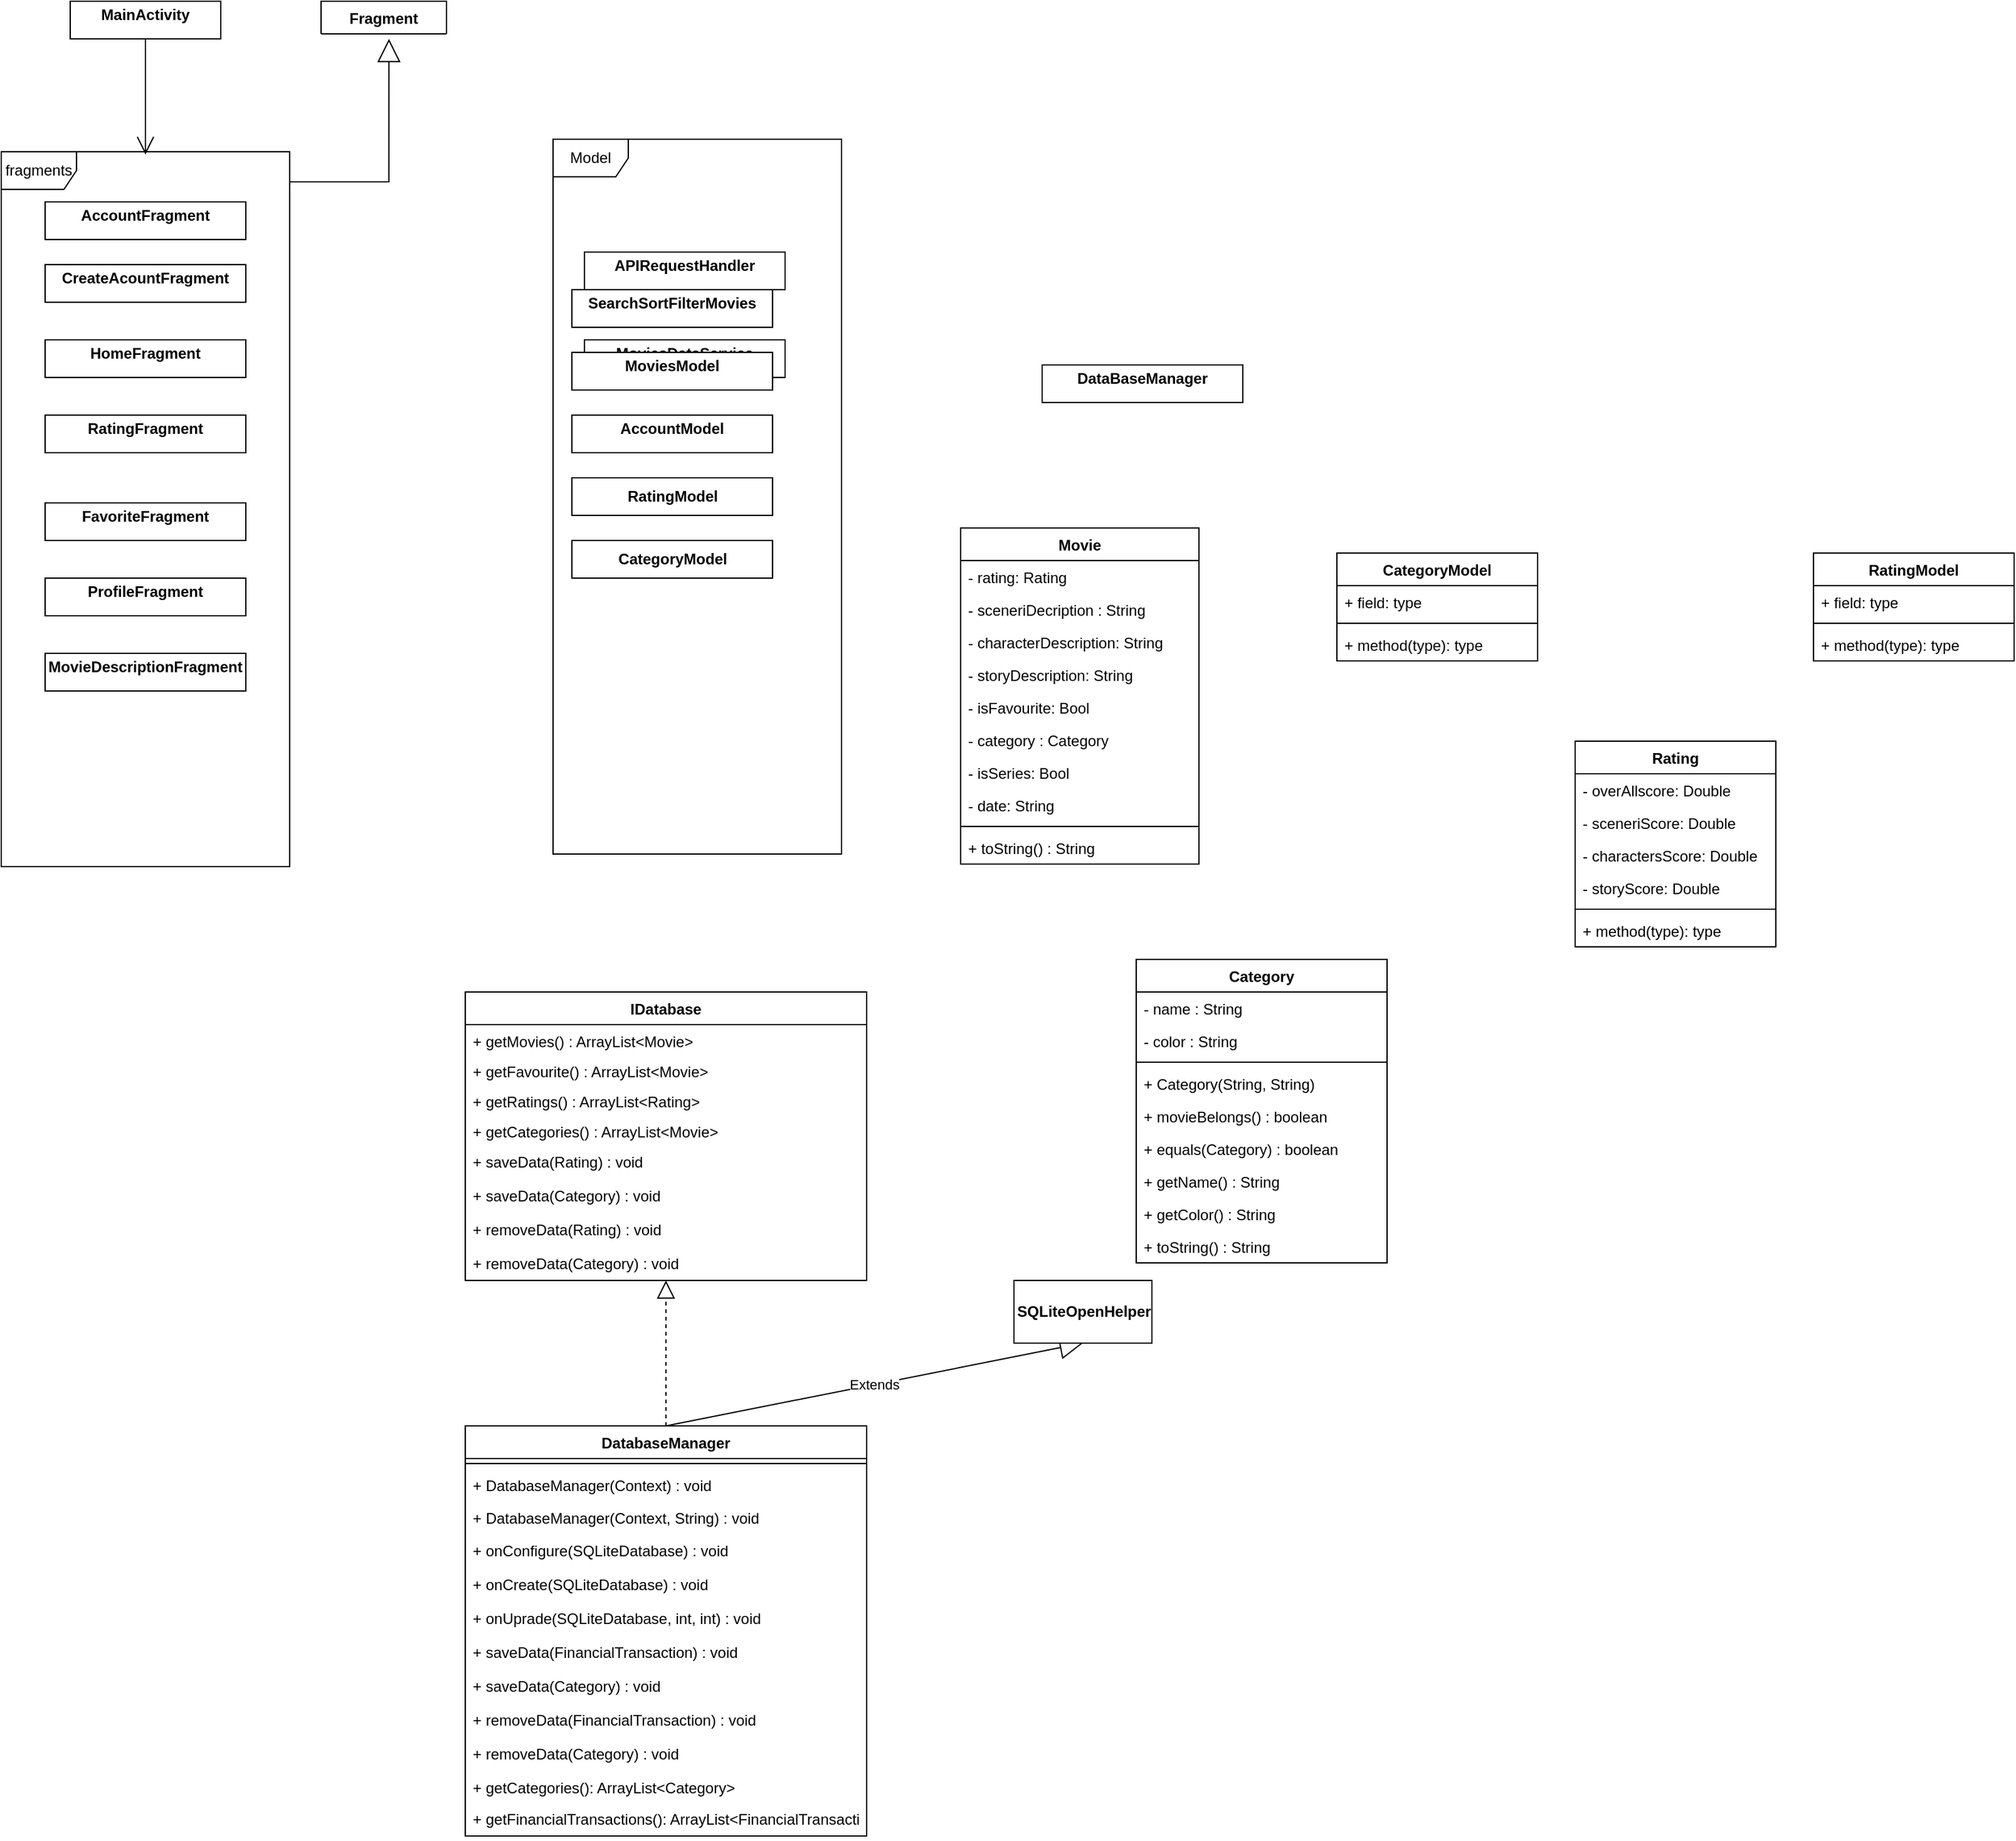 <mxfile version="17.4.0" type="github">
  <diagram id="p3QgddB8L3kQDNcubE_-" name="Page-1">
    <mxGraphModel dx="2220" dy="1198" grid="1" gridSize="10" guides="1" tooltips="1" connect="1" arrows="1" fold="1" page="1" pageScale="1" pageWidth="3300" pageHeight="4681" math="0" shadow="0">
      <root>
        <mxCell id="0" />
        <mxCell id="1" parent="0" />
        <mxCell id="08tBGvb-4x_lPmY4FbBJ-32" value="Model" style="shape=umlFrame;whiteSpace=wrap;html=1;strokeColor=#000000;" parent="1" vertex="1">
          <mxGeometry x="905" y="320" width="230" height="570" as="geometry" />
        </mxCell>
        <mxCell id="08tBGvb-4x_lPmY4FbBJ-7" value="&lt;p style=&quot;margin: 0px ; margin-top: 4px ; text-align: center&quot;&gt;&lt;b&gt;MainActivity&lt;/b&gt;&lt;/p&gt;" style="verticalAlign=top;align=left;overflow=fill;fontSize=12;fontFamily=Helvetica;html=1;" parent="1" vertex="1">
          <mxGeometry x="520" y="210" width="120" height="30" as="geometry" />
        </mxCell>
        <mxCell id="-3Wh7YaULNcuLUQDVxip-1" value="&lt;p style=&quot;margin: 0px ; margin-top: 4px ; text-align: center&quot;&gt;&lt;b&gt;MoviesDataService&lt;/b&gt;&lt;/p&gt;&lt;p style=&quot;margin: 0px ; margin-top: 4px ; text-align: center&quot;&gt;&lt;b&gt;&lt;br&gt;&lt;/b&gt;&lt;/p&gt;" style="verticalAlign=top;align=left;overflow=fill;fontSize=12;fontFamily=Helvetica;html=1;" vertex="1" parent="1">
          <mxGeometry x="930" y="480" width="160" height="30" as="geometry" />
        </mxCell>
        <mxCell id="08tBGvb-4x_lPmY4FbBJ-8" value="&lt;p style=&quot;margin: 0px ; margin-top: 4px ; text-align: center&quot;&gt;&lt;b&gt;HomeFragment&lt;/b&gt;&lt;/p&gt;&lt;p style=&quot;margin: 0px ; margin-left: 4px&quot;&gt;&lt;br&gt;&lt;/p&gt;" style="verticalAlign=top;align=left;overflow=fill;fontSize=12;fontFamily=Helvetica;html=1;" parent="1" vertex="1">
          <mxGeometry x="500" y="480" width="160" height="30" as="geometry" />
        </mxCell>
        <mxCell id="-3Wh7YaULNcuLUQDVxip-2" value="&lt;p style=&quot;margin: 0px ; margin-top: 4px ; text-align: center&quot;&gt;&lt;b&gt;APIRequestHandler&lt;/b&gt;&lt;/p&gt;&lt;p style=&quot;margin: 0px ; margin-top: 4px ; text-align: center&quot;&gt;&lt;b&gt;&lt;br&gt;&lt;/b&gt;&lt;/p&gt;" style="verticalAlign=top;align=left;overflow=fill;fontSize=12;fontFamily=Helvetica;html=1;" vertex="1" parent="1">
          <mxGeometry x="930" y="410" width="160" height="30" as="geometry" />
        </mxCell>
        <mxCell id="08tBGvb-4x_lPmY4FbBJ-9" value="&lt;p style=&quot;margin: 0px ; margin-top: 4px ; text-align: center&quot;&gt;&lt;b&gt;RatingFragment&lt;/b&gt;&lt;/p&gt;&lt;p style=&quot;margin: 0px ; margin-left: 4px&quot;&gt;&lt;br&gt;&lt;/p&gt;" style="verticalAlign=top;align=left;overflow=fill;fontSize=12;fontFamily=Helvetica;html=1;" parent="1" vertex="1">
          <mxGeometry x="500" y="540" width="160" height="30" as="geometry" />
        </mxCell>
        <mxCell id="08tBGvb-4x_lPmY4FbBJ-10" value="fragments" style="shape=umlFrame;whiteSpace=wrap;html=1;strokeColor=#000000;" parent="1" vertex="1">
          <mxGeometry x="465" y="330" width="230" height="570" as="geometry" />
        </mxCell>
        <mxCell id="08tBGvb-4x_lPmY4FbBJ-11" value="&lt;p style=&quot;margin: 0px ; margin-top: 4px ; text-align: center&quot;&gt;&lt;b&gt;FavoriteFragment&lt;/b&gt;&lt;/p&gt;&lt;p style=&quot;margin: 0px ; margin-left: 4px&quot;&gt;&lt;br&gt;&lt;/p&gt;" style="verticalAlign=top;align=left;overflow=fill;fontSize=12;fontFamily=Helvetica;html=1;" parent="1" vertex="1">
          <mxGeometry x="500" y="610" width="160" height="30" as="geometry" />
        </mxCell>
        <mxCell id="08tBGvb-4x_lPmY4FbBJ-12" value="&lt;p style=&quot;margin: 0px ; margin-top: 4px ; text-align: center&quot;&gt;&lt;b&gt;ProfileFragment&lt;/b&gt;&lt;/p&gt;&lt;p style=&quot;margin: 0px ; margin-left: 4px&quot;&gt;&lt;br&gt;&lt;/p&gt;" style="verticalAlign=top;align=left;overflow=fill;fontSize=12;fontFamily=Helvetica;html=1;" parent="1" vertex="1">
          <mxGeometry x="500" y="670" width="160" height="30" as="geometry" />
        </mxCell>
        <mxCell id="08tBGvb-4x_lPmY4FbBJ-13" value="&lt;p style=&quot;margin: 0px ; margin-top: 4px ; text-align: center&quot;&gt;&lt;b&gt;AccountFragment&lt;/b&gt;&lt;/p&gt;" style="verticalAlign=top;align=left;overflow=fill;fontSize=12;fontFamily=Helvetica;html=1;" parent="1" vertex="1">
          <mxGeometry x="500" y="370" width="160" height="30" as="geometry" />
        </mxCell>
        <mxCell id="08tBGvb-4x_lPmY4FbBJ-14" value="&lt;p style=&quot;margin: 0px ; margin-top: 4px ; text-align: center&quot;&gt;&lt;b&gt;CreateAcountFragment&lt;/b&gt;&lt;/p&gt;" style="verticalAlign=top;align=left;overflow=fill;fontSize=12;fontFamily=Helvetica;html=1;" parent="1" vertex="1">
          <mxGeometry x="500" y="420" width="160" height="30" as="geometry" />
        </mxCell>
        <mxCell id="08tBGvb-4x_lPmY4FbBJ-15" value="&lt;p style=&quot;margin: 0px ; margin-top: 4px ; text-align: center&quot;&gt;&lt;b&gt;MovieDescriptionFragment&lt;/b&gt;&lt;/p&gt;&lt;p style=&quot;margin: 0px ; margin-top: 4px ; text-align: center&quot;&gt;&lt;b&gt;&lt;br&gt;&lt;/b&gt;&lt;/p&gt;" style="verticalAlign=top;align=left;overflow=fill;fontSize=12;fontFamily=Helvetica;html=1;" parent="1" vertex="1">
          <mxGeometry x="500" y="730" width="160" height="30" as="geometry" />
        </mxCell>
        <mxCell id="08tBGvb-4x_lPmY4FbBJ-16" value="" style="endArrow=open;endFill=1;endSize=12;html=1;rounded=0;exitX=0.5;exitY=1;exitDx=0;exitDy=0;entryX=0.5;entryY=0.004;entryDx=0;entryDy=0;entryPerimeter=0;" parent="1" source="08tBGvb-4x_lPmY4FbBJ-7" target="08tBGvb-4x_lPmY4FbBJ-10" edge="1">
          <mxGeometry width="160" relative="1" as="geometry">
            <mxPoint x="500" y="340" as="sourcePoint" />
            <mxPoint x="660" y="340" as="targetPoint" />
          </mxGeometry>
        </mxCell>
        <mxCell id="08tBGvb-4x_lPmY4FbBJ-22" value="&lt;p style=&quot;margin: 0px ; margin-top: 4px ; text-align: center&quot;&gt;&lt;b&gt;DataBaseManager&lt;/b&gt;&lt;/p&gt;" style="verticalAlign=top;align=left;overflow=fill;fontSize=12;fontFamily=Helvetica;html=1;" parent="1" vertex="1">
          <mxGeometry x="1295" y="500" width="160" height="30" as="geometry" />
        </mxCell>
        <mxCell id="08tBGvb-4x_lPmY4FbBJ-24" value="&lt;p style=&quot;margin: 0px ; margin-top: 4px ; text-align: center&quot;&gt;&lt;b&gt;SearchSortFilterMovies&lt;/b&gt;&lt;/p&gt;&lt;p style=&quot;margin: 0px ; margin-top: 4px ; text-align: center&quot;&gt;&lt;b&gt;&lt;br&gt;&lt;/b&gt;&lt;/p&gt;" style="verticalAlign=top;align=left;overflow=fill;fontSize=12;fontFamily=Helvetica;html=1;" parent="1" vertex="1">
          <mxGeometry x="920" y="440" width="160" height="30" as="geometry" />
        </mxCell>
        <mxCell id="08tBGvb-4x_lPmY4FbBJ-25" value="&lt;p style=&quot;margin: 0px ; margin-top: 4px ; text-align: center&quot;&gt;&lt;b&gt;MoviesModel&lt;/b&gt;&lt;/p&gt;&lt;p style=&quot;margin: 0px ; margin-top: 4px ; text-align: center&quot;&gt;&lt;b&gt;&lt;br&gt;&lt;/b&gt;&lt;/p&gt;&lt;p style=&quot;margin: 0px ; margin-top: 4px ; text-align: center&quot;&gt;&lt;b&gt;&lt;br&gt;&lt;/b&gt;&lt;/p&gt;" style="verticalAlign=top;align=left;overflow=fill;fontSize=12;fontFamily=Helvetica;html=1;" parent="1" vertex="1">
          <mxGeometry x="920" y="490" width="160" height="30" as="geometry" />
        </mxCell>
        <mxCell id="08tBGvb-4x_lPmY4FbBJ-26" value="&lt;p style=&quot;margin: 0px ; margin-top: 4px ; text-align: center&quot;&gt;&lt;b&gt;AccountModel&lt;/b&gt;&lt;/p&gt;&lt;p style=&quot;margin: 0px ; margin-top: 4px ; text-align: center&quot;&gt;&lt;b&gt;&lt;br&gt;&lt;/b&gt;&lt;/p&gt;&lt;p style=&quot;margin: 0px ; margin-top: 4px ; text-align: center&quot;&gt;&lt;b&gt;&lt;br&gt;&lt;/b&gt;&lt;/p&gt;" style="verticalAlign=top;align=left;overflow=fill;fontSize=12;fontFamily=Helvetica;html=1;" parent="1" vertex="1">
          <mxGeometry x="920" y="540" width="160" height="30" as="geometry" />
        </mxCell>
        <mxCell id="08tBGvb-4x_lPmY4FbBJ-27" value="" style="endArrow=block;endSize=16;endFill=0;html=1;rounded=0;edgeStyle=orthogonalEdgeStyle;entryX=0.5;entryY=1;entryDx=0;entryDy=0;exitX=1.004;exitY=0.056;exitDx=0;exitDy=0;exitPerimeter=0;" parent="1" edge="1">
          <mxGeometry width="160" relative="1" as="geometry">
            <mxPoint x="695.06" y="355.92" as="sourcePoint" />
            <mxPoint x="774.14" y="240" as="targetPoint" />
            <Array as="points">
              <mxPoint x="774.14" y="354" />
            </Array>
          </mxGeometry>
        </mxCell>
        <mxCell id="08tBGvb-4x_lPmY4FbBJ-28" value="Fragment" style="swimlane;fontStyle=1;align=center;verticalAlign=top;childLayout=stackLayout;horizontal=1;startSize=26;horizontalStack=0;resizeParent=1;resizeParentMax=0;resizeLast=0;collapsible=1;marginBottom=0;strokeColor=#000000;" parent="1" vertex="1" collapsed="1">
          <mxGeometry x="720" y="210" width="100" height="26" as="geometry">
            <mxRectangle x="-510" y="34" width="160" height="86" as="alternateBounds" />
          </mxGeometry>
        </mxCell>
        <mxCell id="08tBGvb-4x_lPmY4FbBJ-29" value="+ field: type" style="text;strokeColor=none;fillColor=none;align=left;verticalAlign=top;spacingLeft=4;spacingRight=4;overflow=hidden;rotatable=0;points=[[0,0.5],[1,0.5]];portConstraint=eastwest;" parent="08tBGvb-4x_lPmY4FbBJ-28" vertex="1">
          <mxGeometry y="26" width="100" height="26" as="geometry" />
        </mxCell>
        <mxCell id="08tBGvb-4x_lPmY4FbBJ-30" value="" style="line;strokeWidth=1;fillColor=none;align=left;verticalAlign=middle;spacingTop=-1;spacingLeft=3;spacingRight=3;rotatable=0;labelPosition=right;points=[];portConstraint=eastwest;" parent="08tBGvb-4x_lPmY4FbBJ-28" vertex="1">
          <mxGeometry y="52" width="100" height="8" as="geometry" />
        </mxCell>
        <mxCell id="08tBGvb-4x_lPmY4FbBJ-31" value="+ method(type): type" style="text;strokeColor=none;fillColor=none;align=left;verticalAlign=top;spacingLeft=4;spacingRight=4;overflow=hidden;rotatable=0;points=[[0,0.5],[1,0.5]];portConstraint=eastwest;" parent="08tBGvb-4x_lPmY4FbBJ-28" vertex="1">
          <mxGeometry y="60" width="100" height="26" as="geometry" />
        </mxCell>
        <mxCell id="IunxA3ghlTLjCbQmhph9-1" value="&lt;b&gt;RatingModel&lt;/b&gt;" style="html=1;" vertex="1" parent="1">
          <mxGeometry x="920" y="590" width="160" height="30" as="geometry" />
        </mxCell>
        <mxCell id="IunxA3ghlTLjCbQmhph9-3" value="IDatabase" style="swimlane;fontStyle=1;childLayout=stackLayout;horizontal=1;startSize=26;fillColor=none;horizontalStack=0;resizeParent=1;resizeParentMax=0;resizeLast=0;collapsible=1;marginBottom=0;hachureGap=4;pointerEvents=0;" vertex="1" parent="1">
          <mxGeometry x="835" y="1000" width="320" height="230" as="geometry">
            <mxRectangle x="55" y="760" width="90" height="26" as="alternateBounds" />
          </mxGeometry>
        </mxCell>
        <mxCell id="IunxA3ghlTLjCbQmhph9-4" value="+ getMovies() : ArrayList&lt;Movie&gt;" style="text;strokeColor=none;fillColor=none;align=left;verticalAlign=top;spacingLeft=4;spacingRight=4;overflow=hidden;rotatable=0;points=[[0,0.5],[1,0.5]];portConstraint=eastwest;" vertex="1" parent="IunxA3ghlTLjCbQmhph9-3">
          <mxGeometry y="26" width="320" height="24" as="geometry" />
        </mxCell>
        <mxCell id="IunxA3ghlTLjCbQmhph9-10" value="+ getFavourite() : ArrayList&lt;Movie&gt;" style="text;strokeColor=none;fillColor=none;align=left;verticalAlign=top;spacingLeft=4;spacingRight=4;overflow=hidden;rotatable=0;points=[[0,0.5],[1,0.5]];portConstraint=eastwest;" vertex="1" parent="IunxA3ghlTLjCbQmhph9-3">
          <mxGeometry y="50" width="320" height="24" as="geometry" />
        </mxCell>
        <mxCell id="IunxA3ghlTLjCbQmhph9-11" value="+ getRatings() : ArrayList&lt;Rating&gt;" style="text;strokeColor=none;fillColor=none;align=left;verticalAlign=top;spacingLeft=4;spacingRight=4;overflow=hidden;rotatable=0;points=[[0,0.5],[1,0.5]];portConstraint=eastwest;" vertex="1" parent="IunxA3ghlTLjCbQmhph9-3">
          <mxGeometry y="74" width="320" height="24" as="geometry" />
        </mxCell>
        <mxCell id="IunxA3ghlTLjCbQmhph9-5" value="+ getCategories() : ArrayList&lt;Movie&gt;" style="text;strokeColor=none;fillColor=none;align=left;verticalAlign=top;spacingLeft=4;spacingRight=4;overflow=hidden;rotatable=0;points=[[0,0.5],[1,0.5]];portConstraint=eastwest;" vertex="1" parent="IunxA3ghlTLjCbQmhph9-3">
          <mxGeometry y="98" width="320" height="24" as="geometry" />
        </mxCell>
        <mxCell id="IunxA3ghlTLjCbQmhph9-6" value="+ saveData(Rating) : void" style="text;strokeColor=none;fillColor=none;align=left;verticalAlign=top;spacingLeft=4;spacingRight=4;overflow=hidden;rotatable=0;points=[[0,0.5],[1,0.5]];portConstraint=eastwest;" vertex="1" parent="IunxA3ghlTLjCbQmhph9-3">
          <mxGeometry y="122" width="320" height="27" as="geometry" />
        </mxCell>
        <mxCell id="IunxA3ghlTLjCbQmhph9-7" value="+ saveData(Category) : void" style="text;strokeColor=none;fillColor=none;align=left;verticalAlign=top;spacingLeft=4;spacingRight=4;overflow=hidden;rotatable=0;points=[[0,0.5],[1,0.5]];portConstraint=eastwest;" vertex="1" parent="IunxA3ghlTLjCbQmhph9-3">
          <mxGeometry y="149" width="320" height="27" as="geometry" />
        </mxCell>
        <mxCell id="IunxA3ghlTLjCbQmhph9-8" value="+ removeData(Rating) : void" style="text;strokeColor=none;fillColor=none;align=left;verticalAlign=top;spacingLeft=4;spacingRight=4;overflow=hidden;rotatable=0;points=[[0,0.5],[1,0.5]];portConstraint=eastwest;" vertex="1" parent="IunxA3ghlTLjCbQmhph9-3">
          <mxGeometry y="176" width="320" height="27" as="geometry" />
        </mxCell>
        <mxCell id="IunxA3ghlTLjCbQmhph9-9" value="+ removeData(Category) : void" style="text;strokeColor=none;fillColor=none;align=left;verticalAlign=top;spacingLeft=4;spacingRight=4;overflow=hidden;rotatable=0;points=[[0,0.5],[1,0.5]];portConstraint=eastwest;" vertex="1" parent="IunxA3ghlTLjCbQmhph9-3">
          <mxGeometry y="203" width="320" height="27" as="geometry" />
        </mxCell>
        <mxCell id="IunxA3ghlTLjCbQmhph9-13" value="Movie" style="swimlane;fontStyle=1;align=center;verticalAlign=top;childLayout=stackLayout;horizontal=1;startSize=26;horizontalStack=0;resizeParent=1;resizeParentMax=0;resizeLast=0;collapsible=1;marginBottom=0;" vertex="1" parent="1">
          <mxGeometry x="1230" y="630" width="190" height="268" as="geometry" />
        </mxCell>
        <mxCell id="IunxA3ghlTLjCbQmhph9-14" value="- rating: Rating" style="text;strokeColor=none;fillColor=none;align=left;verticalAlign=top;spacingLeft=4;spacingRight=4;overflow=hidden;rotatable=0;points=[[0,0.5],[1,0.5]];portConstraint=eastwest;" vertex="1" parent="IunxA3ghlTLjCbQmhph9-13">
          <mxGeometry y="26" width="190" height="26" as="geometry" />
        </mxCell>
        <mxCell id="IunxA3ghlTLjCbQmhph9-27" value="- sceneriDecription : String" style="text;strokeColor=none;fillColor=none;align=left;verticalAlign=top;spacingLeft=4;spacingRight=4;overflow=hidden;rotatable=0;points=[[0,0.5],[1,0.5]];portConstraint=eastwest;" vertex="1" parent="IunxA3ghlTLjCbQmhph9-13">
          <mxGeometry y="52" width="190" height="26" as="geometry" />
        </mxCell>
        <mxCell id="IunxA3ghlTLjCbQmhph9-28" value="- characterDescription: String" style="text;strokeColor=none;fillColor=none;align=left;verticalAlign=top;spacingLeft=4;spacingRight=4;overflow=hidden;rotatable=0;points=[[0,0.5],[1,0.5]];portConstraint=eastwest;" vertex="1" parent="IunxA3ghlTLjCbQmhph9-13">
          <mxGeometry y="78" width="190" height="26" as="geometry" />
        </mxCell>
        <mxCell id="IunxA3ghlTLjCbQmhph9-29" value="- storyDescription: String" style="text;strokeColor=none;fillColor=none;align=left;verticalAlign=top;spacingLeft=4;spacingRight=4;overflow=hidden;rotatable=0;points=[[0,0.5],[1,0.5]];portConstraint=eastwest;" vertex="1" parent="IunxA3ghlTLjCbQmhph9-13">
          <mxGeometry y="104" width="190" height="26" as="geometry" />
        </mxCell>
        <mxCell id="IunxA3ghlTLjCbQmhph9-30" value="- isFavourite: Bool" style="text;strokeColor=none;fillColor=none;align=left;verticalAlign=top;spacingLeft=4;spacingRight=4;overflow=hidden;rotatable=0;points=[[0,0.5],[1,0.5]];portConstraint=eastwest;" vertex="1" parent="IunxA3ghlTLjCbQmhph9-13">
          <mxGeometry y="130" width="190" height="26" as="geometry" />
        </mxCell>
        <mxCell id="IunxA3ghlTLjCbQmhph9-47" value="- category : Category" style="text;strokeColor=none;fillColor=none;align=left;verticalAlign=top;spacingLeft=4;spacingRight=4;overflow=hidden;rotatable=0;points=[[0,0.5],[1,0.5]];portConstraint=eastwest;" vertex="1" parent="IunxA3ghlTLjCbQmhph9-13">
          <mxGeometry y="156" width="190" height="26" as="geometry" />
        </mxCell>
        <mxCell id="IunxA3ghlTLjCbQmhph9-71" value="- isSeries: Bool" style="text;strokeColor=none;fillColor=none;align=left;verticalAlign=top;spacingLeft=4;spacingRight=4;overflow=hidden;rotatable=0;points=[[0,0.5],[1,0.5]];portConstraint=eastwest;" vertex="1" parent="IunxA3ghlTLjCbQmhph9-13">
          <mxGeometry y="182" width="190" height="26" as="geometry" />
        </mxCell>
        <mxCell id="IunxA3ghlTLjCbQmhph9-42" value="- date: String " style="text;strokeColor=none;fillColor=none;align=left;verticalAlign=top;spacingLeft=4;spacingRight=4;overflow=hidden;rotatable=0;points=[[0,0.5],[1,0.5]];portConstraint=eastwest;" vertex="1" parent="IunxA3ghlTLjCbQmhph9-13">
          <mxGeometry y="208" width="190" height="26" as="geometry" />
        </mxCell>
        <mxCell id="IunxA3ghlTLjCbQmhph9-15" value="" style="line;strokeWidth=1;fillColor=none;align=left;verticalAlign=middle;spacingTop=-1;spacingLeft=3;spacingRight=3;rotatable=0;labelPosition=right;points=[];portConstraint=eastwest;" vertex="1" parent="IunxA3ghlTLjCbQmhph9-13">
          <mxGeometry y="234" width="190" height="8" as="geometry" />
        </mxCell>
        <mxCell id="IunxA3ghlTLjCbQmhph9-53" value="+ toString() : String" style="text;strokeColor=none;fillColor=none;align=left;verticalAlign=top;spacingLeft=4;spacingRight=4;overflow=hidden;rotatable=0;points=[[0,0.5],[1,0.5]];portConstraint=eastwest;" vertex="1" parent="IunxA3ghlTLjCbQmhph9-13">
          <mxGeometry y="242" width="190" height="26" as="geometry" />
        </mxCell>
        <mxCell id="IunxA3ghlTLjCbQmhph9-17" value="Rating" style="swimlane;fontStyle=1;align=center;verticalAlign=top;childLayout=stackLayout;horizontal=1;startSize=26;horizontalStack=0;resizeParent=1;resizeParentMax=0;resizeLast=0;collapsible=1;marginBottom=0;" vertex="1" parent="1">
          <mxGeometry x="1720" y="800" width="160" height="164" as="geometry" />
        </mxCell>
        <mxCell id="IunxA3ghlTLjCbQmhph9-18" value="- overAllscore: Double" style="text;strokeColor=none;fillColor=none;align=left;verticalAlign=top;spacingLeft=4;spacingRight=4;overflow=hidden;rotatable=0;points=[[0,0.5],[1,0.5]];portConstraint=eastwest;" vertex="1" parent="IunxA3ghlTLjCbQmhph9-17">
          <mxGeometry y="26" width="160" height="26" as="geometry" />
        </mxCell>
        <mxCell id="IunxA3ghlTLjCbQmhph9-24" value="- sceneriScore: Double" style="text;strokeColor=none;fillColor=none;align=left;verticalAlign=top;spacingLeft=4;spacingRight=4;overflow=hidden;rotatable=0;points=[[0,0.5],[1,0.5]];portConstraint=eastwest;" vertex="1" parent="IunxA3ghlTLjCbQmhph9-17">
          <mxGeometry y="52" width="160" height="26" as="geometry" />
        </mxCell>
        <mxCell id="IunxA3ghlTLjCbQmhph9-25" value="- charactersScore: Double" style="text;strokeColor=none;fillColor=none;align=left;verticalAlign=top;spacingLeft=4;spacingRight=4;overflow=hidden;rotatable=0;points=[[0,0.5],[1,0.5]];portConstraint=eastwest;" vertex="1" parent="IunxA3ghlTLjCbQmhph9-17">
          <mxGeometry y="78" width="160" height="26" as="geometry" />
        </mxCell>
        <mxCell id="IunxA3ghlTLjCbQmhph9-26" value="- storyScore: Double" style="text;strokeColor=none;fillColor=none;align=left;verticalAlign=top;spacingLeft=4;spacingRight=4;overflow=hidden;rotatable=0;points=[[0,0.5],[1,0.5]];portConstraint=eastwest;" vertex="1" parent="IunxA3ghlTLjCbQmhph9-17">
          <mxGeometry y="104" width="160" height="26" as="geometry" />
        </mxCell>
        <mxCell id="IunxA3ghlTLjCbQmhph9-19" value="" style="line;strokeWidth=1;fillColor=none;align=left;verticalAlign=middle;spacingTop=-1;spacingLeft=3;spacingRight=3;rotatable=0;labelPosition=right;points=[];portConstraint=eastwest;" vertex="1" parent="IunxA3ghlTLjCbQmhph9-17">
          <mxGeometry y="130" width="160" height="8" as="geometry" />
        </mxCell>
        <mxCell id="IunxA3ghlTLjCbQmhph9-20" value="+ method(type): type" style="text;strokeColor=none;fillColor=none;align=left;verticalAlign=top;spacingLeft=4;spacingRight=4;overflow=hidden;rotatable=0;points=[[0,0.5],[1,0.5]];portConstraint=eastwest;" vertex="1" parent="IunxA3ghlTLjCbQmhph9-17">
          <mxGeometry y="138" width="160" height="26" as="geometry" />
        </mxCell>
        <mxCell id="IunxA3ghlTLjCbQmhph9-54" value="Category" style="swimlane;fontStyle=1;align=center;verticalAlign=top;childLayout=stackLayout;horizontal=1;startSize=26;horizontalStack=0;resizeParent=1;resizeParentMax=0;resizeLast=0;collapsible=1;marginBottom=0;" vertex="1" parent="1">
          <mxGeometry x="1370" y="974" width="200" height="242" as="geometry" />
        </mxCell>
        <mxCell id="IunxA3ghlTLjCbQmhph9-55" value="- name : String" style="text;strokeColor=none;fillColor=none;align=left;verticalAlign=top;spacingLeft=4;spacingRight=4;overflow=hidden;rotatable=0;points=[[0,0.5],[1,0.5]];portConstraint=eastwest;" vertex="1" parent="IunxA3ghlTLjCbQmhph9-54">
          <mxGeometry y="26" width="200" height="26" as="geometry" />
        </mxCell>
        <mxCell id="IunxA3ghlTLjCbQmhph9-56" value="- color : String" style="text;strokeColor=none;fillColor=none;align=left;verticalAlign=top;spacingLeft=4;spacingRight=4;overflow=hidden;rotatable=0;points=[[0,0.5],[1,0.5]];portConstraint=eastwest;" vertex="1" parent="IunxA3ghlTLjCbQmhph9-54">
          <mxGeometry y="52" width="200" height="26" as="geometry" />
        </mxCell>
        <mxCell id="IunxA3ghlTLjCbQmhph9-58" value="" style="line;strokeWidth=1;fillColor=none;align=left;verticalAlign=middle;spacingTop=-1;spacingLeft=3;spacingRight=3;rotatable=0;labelPosition=right;points=[];portConstraint=eastwest;" vertex="1" parent="IunxA3ghlTLjCbQmhph9-54">
          <mxGeometry y="78" width="200" height="8" as="geometry" />
        </mxCell>
        <mxCell id="IunxA3ghlTLjCbQmhph9-59" value="+ Category(String, String)" style="text;strokeColor=none;fillColor=none;align=left;verticalAlign=top;spacingLeft=4;spacingRight=4;overflow=hidden;rotatable=0;points=[[0,0.5],[1,0.5]];portConstraint=eastwest;" vertex="1" parent="IunxA3ghlTLjCbQmhph9-54">
          <mxGeometry y="86" width="200" height="26" as="geometry" />
        </mxCell>
        <mxCell id="IunxA3ghlTLjCbQmhph9-60" value="+ movieBelongs() : boolean" style="text;strokeColor=none;fillColor=none;align=left;verticalAlign=top;spacingLeft=4;spacingRight=4;overflow=hidden;rotatable=0;points=[[0,0.5],[1,0.5]];portConstraint=eastwest;" vertex="1" parent="IunxA3ghlTLjCbQmhph9-54">
          <mxGeometry y="112" width="200" height="26" as="geometry" />
        </mxCell>
        <mxCell id="IunxA3ghlTLjCbQmhph9-61" value="+ equals(Category) : boolean" style="text;strokeColor=none;fillColor=none;align=left;verticalAlign=top;spacingLeft=4;spacingRight=4;overflow=hidden;rotatable=0;points=[[0,0.5],[1,0.5]];portConstraint=eastwest;" vertex="1" parent="IunxA3ghlTLjCbQmhph9-54">
          <mxGeometry y="138" width="200" height="26" as="geometry" />
        </mxCell>
        <mxCell id="IunxA3ghlTLjCbQmhph9-62" value="+ getName() : String" style="text;strokeColor=none;fillColor=none;align=left;verticalAlign=top;spacingLeft=4;spacingRight=4;overflow=hidden;rotatable=0;points=[[0,0.5],[1,0.5]];portConstraint=eastwest;" vertex="1" parent="IunxA3ghlTLjCbQmhph9-54">
          <mxGeometry y="164" width="200" height="26" as="geometry" />
        </mxCell>
        <mxCell id="IunxA3ghlTLjCbQmhph9-63" value="+ getColor() : String" style="text;strokeColor=none;fillColor=none;align=left;verticalAlign=top;spacingLeft=4;spacingRight=4;overflow=hidden;rotatable=0;points=[[0,0.5],[1,0.5]];portConstraint=eastwest;" vertex="1" parent="IunxA3ghlTLjCbQmhph9-54">
          <mxGeometry y="190" width="200" height="26" as="geometry" />
        </mxCell>
        <mxCell id="IunxA3ghlTLjCbQmhph9-64" value="+ toString() : String" style="text;strokeColor=none;fillColor=none;align=left;verticalAlign=top;spacingLeft=4;spacingRight=4;overflow=hidden;rotatable=0;points=[[0,0.5],[1,0.5]];portConstraint=eastwest;" vertex="1" parent="IunxA3ghlTLjCbQmhph9-54">
          <mxGeometry y="216" width="200" height="26" as="geometry" />
        </mxCell>
        <mxCell id="IunxA3ghlTLjCbQmhph9-74" value="CategoryModel" style="swimlane;fontStyle=1;align=center;verticalAlign=top;childLayout=stackLayout;horizontal=1;startSize=26;horizontalStack=0;resizeParent=1;resizeParentMax=0;resizeLast=0;collapsible=1;marginBottom=0;" vertex="1" parent="1">
          <mxGeometry x="1530" y="650" width="160" height="86" as="geometry" />
        </mxCell>
        <mxCell id="IunxA3ghlTLjCbQmhph9-75" value="+ field: type" style="text;strokeColor=none;fillColor=none;align=left;verticalAlign=top;spacingLeft=4;spacingRight=4;overflow=hidden;rotatable=0;points=[[0,0.5],[1,0.5]];portConstraint=eastwest;" vertex="1" parent="IunxA3ghlTLjCbQmhph9-74">
          <mxGeometry y="26" width="160" height="26" as="geometry" />
        </mxCell>
        <mxCell id="IunxA3ghlTLjCbQmhph9-76" value="" style="line;strokeWidth=1;fillColor=none;align=left;verticalAlign=middle;spacingTop=-1;spacingLeft=3;spacingRight=3;rotatable=0;labelPosition=right;points=[];portConstraint=eastwest;" vertex="1" parent="IunxA3ghlTLjCbQmhph9-74">
          <mxGeometry y="52" width="160" height="8" as="geometry" />
        </mxCell>
        <mxCell id="IunxA3ghlTLjCbQmhph9-77" value="+ method(type): type" style="text;strokeColor=none;fillColor=none;align=left;verticalAlign=top;spacingLeft=4;spacingRight=4;overflow=hidden;rotatable=0;points=[[0,0.5],[1,0.5]];portConstraint=eastwest;" vertex="1" parent="IunxA3ghlTLjCbQmhph9-74">
          <mxGeometry y="60" width="160" height="26" as="geometry" />
        </mxCell>
        <mxCell id="IunxA3ghlTLjCbQmhph9-78" value="&lt;b&gt;CategoryModel&lt;/b&gt;" style="html=1;" vertex="1" parent="1">
          <mxGeometry x="920" y="640" width="160" height="30" as="geometry" />
        </mxCell>
        <mxCell id="IunxA3ghlTLjCbQmhph9-82" value="DatabaseManager" style="swimlane;fontStyle=1;align=center;verticalAlign=top;childLayout=stackLayout;horizontal=1;startSize=26;horizontalStack=0;resizeParent=1;resizeParentMax=0;resizeLast=0;collapsible=1;marginBottom=0;" vertex="1" parent="1">
          <mxGeometry x="835" y="1346" width="320" height="327" as="geometry">
            <mxRectangle x="440" y="760" width="140" height="26" as="alternateBounds" />
          </mxGeometry>
        </mxCell>
        <mxCell id="IunxA3ghlTLjCbQmhph9-83" value="" style="line;strokeWidth=1;fillColor=none;align=left;verticalAlign=middle;spacingTop=-1;spacingLeft=3;spacingRight=3;rotatable=0;labelPosition=right;points=[];portConstraint=eastwest;" vertex="1" parent="IunxA3ghlTLjCbQmhph9-82">
          <mxGeometry y="26" width="320" height="8" as="geometry" />
        </mxCell>
        <mxCell id="IunxA3ghlTLjCbQmhph9-84" value="+ DatabaseManager(Context) : void" style="text;strokeColor=none;fillColor=none;align=left;verticalAlign=top;spacingLeft=4;spacingRight=4;overflow=hidden;rotatable=0;points=[[0,0.5],[1,0.5]];portConstraint=eastwest;" vertex="1" parent="IunxA3ghlTLjCbQmhph9-82">
          <mxGeometry y="34" width="320" height="26" as="geometry" />
        </mxCell>
        <mxCell id="IunxA3ghlTLjCbQmhph9-85" value="+ DatabaseManager(Context, String) : void" style="text;strokeColor=none;fillColor=none;align=left;verticalAlign=top;spacingLeft=4;spacingRight=4;overflow=hidden;rotatable=0;points=[[0,0.5],[1,0.5]];portConstraint=eastwest;" vertex="1" parent="IunxA3ghlTLjCbQmhph9-82">
          <mxGeometry y="60" width="320" height="26" as="geometry" />
        </mxCell>
        <mxCell id="IunxA3ghlTLjCbQmhph9-86" value="+ onConfigure(SQLiteDatabase) : void" style="text;strokeColor=none;fillColor=none;align=left;verticalAlign=top;spacingLeft=4;spacingRight=4;overflow=hidden;rotatable=0;points=[[0,0.5],[1,0.5]];portConstraint=eastwest;" vertex="1" parent="IunxA3ghlTLjCbQmhph9-82">
          <mxGeometry y="86" width="320" height="27" as="geometry" />
        </mxCell>
        <mxCell id="IunxA3ghlTLjCbQmhph9-87" value="+ onCreate(SQLiteDatabase) : void" style="text;strokeColor=none;fillColor=none;align=left;verticalAlign=top;spacingLeft=4;spacingRight=4;overflow=hidden;rotatable=0;points=[[0,0.5],[1,0.5]];portConstraint=eastwest;" vertex="1" parent="IunxA3ghlTLjCbQmhph9-82">
          <mxGeometry y="113" width="320" height="27" as="geometry" />
        </mxCell>
        <mxCell id="IunxA3ghlTLjCbQmhph9-88" value="+ onUprade(SQLiteDatabase, int, int) : void" style="text;strokeColor=none;fillColor=none;align=left;verticalAlign=top;spacingLeft=4;spacingRight=4;overflow=hidden;rotatable=0;points=[[0,0.5],[1,0.5]];portConstraint=eastwest;" vertex="1" parent="IunxA3ghlTLjCbQmhph9-82">
          <mxGeometry y="140" width="320" height="27" as="geometry" />
        </mxCell>
        <mxCell id="IunxA3ghlTLjCbQmhph9-89" value="+ saveData(FinancialTransaction) : void" style="text;strokeColor=none;fillColor=none;align=left;verticalAlign=top;spacingLeft=4;spacingRight=4;overflow=hidden;rotatable=0;points=[[0,0.5],[1,0.5]];portConstraint=eastwest;" vertex="1" parent="IunxA3ghlTLjCbQmhph9-82">
          <mxGeometry y="167" width="320" height="27" as="geometry" />
        </mxCell>
        <mxCell id="IunxA3ghlTLjCbQmhph9-90" value="+ saveData(Category) : void" style="text;strokeColor=none;fillColor=none;align=left;verticalAlign=top;spacingLeft=4;spacingRight=4;overflow=hidden;rotatable=0;points=[[0,0.5],[1,0.5]];portConstraint=eastwest;" vertex="1" parent="IunxA3ghlTLjCbQmhph9-82">
          <mxGeometry y="194" width="320" height="27" as="geometry" />
        </mxCell>
        <mxCell id="IunxA3ghlTLjCbQmhph9-91" value="+ removeData(FinancialTransaction) : void" style="text;strokeColor=none;fillColor=none;align=left;verticalAlign=top;spacingLeft=4;spacingRight=4;overflow=hidden;rotatable=0;points=[[0,0.5],[1,0.5]];portConstraint=eastwest;" vertex="1" parent="IunxA3ghlTLjCbQmhph9-82">
          <mxGeometry y="221" width="320" height="27" as="geometry" />
        </mxCell>
        <mxCell id="IunxA3ghlTLjCbQmhph9-92" value="+ removeData(Category) : void" style="text;strokeColor=none;fillColor=none;align=left;verticalAlign=top;spacingLeft=4;spacingRight=4;overflow=hidden;rotatable=0;points=[[0,0.5],[1,0.5]];portConstraint=eastwest;" vertex="1" parent="IunxA3ghlTLjCbQmhph9-82">
          <mxGeometry y="248" width="320" height="27" as="geometry" />
        </mxCell>
        <mxCell id="IunxA3ghlTLjCbQmhph9-93" value="+ getCategories(): ArrayList&lt;Category&gt;" style="text;strokeColor=none;fillColor=none;align=left;verticalAlign=top;spacingLeft=4;spacingRight=4;overflow=hidden;rotatable=0;points=[[0,0.5],[1,0.5]];portConstraint=eastwest;" vertex="1" parent="IunxA3ghlTLjCbQmhph9-82">
          <mxGeometry y="275" width="320" height="25" as="geometry" />
        </mxCell>
        <mxCell id="IunxA3ghlTLjCbQmhph9-94" value="+ getFinancialTransactions(): ArrayList&lt;FinancialTransaction&gt;" style="text;strokeColor=none;fillColor=none;align=left;verticalAlign=top;spacingLeft=4;spacingRight=4;overflow=hidden;rotatable=0;points=[[0,0.5],[1,0.5]];portConstraint=eastwest;" vertex="1" parent="IunxA3ghlTLjCbQmhph9-82">
          <mxGeometry y="300" width="320" height="27" as="geometry" />
        </mxCell>
        <mxCell id="IunxA3ghlTLjCbQmhph9-95" value="Extends" style="endArrow=block;endSize=16;endFill=0;html=1;rounded=0;exitX=0.5;exitY=0;exitDx=0;exitDy=0;entryX=0.5;entryY=1;entryDx=0;entryDy=0;" edge="1" parent="1" source="IunxA3ghlTLjCbQmhph9-82" target="IunxA3ghlTLjCbQmhph9-96">
          <mxGeometry width="160" relative="1" as="geometry">
            <mxPoint x="1335" y="1016" as="sourcePoint" />
            <mxPoint x="1435" y="906" as="targetPoint" />
          </mxGeometry>
        </mxCell>
        <mxCell id="IunxA3ghlTLjCbQmhph9-96" value="&lt;b&gt;SQLiteOpenHelper&lt;/b&gt;" style="html=1;" vertex="1" parent="1">
          <mxGeometry x="1272.5" y="1230" width="110" height="50" as="geometry" />
        </mxCell>
        <mxCell id="IunxA3ghlTLjCbQmhph9-97" value="" style="endArrow=block;dashed=1;endFill=0;endSize=12;html=1;rounded=0;exitX=0.5;exitY=0;exitDx=0;exitDy=0;" edge="1" parent="1" source="IunxA3ghlTLjCbQmhph9-82">
          <mxGeometry width="160" relative="1" as="geometry">
            <mxPoint x="600" y="1200" as="sourcePoint" />
            <mxPoint x="995" y="1230" as="targetPoint" />
          </mxGeometry>
        </mxCell>
        <mxCell id="IunxA3ghlTLjCbQmhph9-99" value="RatingModel" style="swimlane;fontStyle=1;align=center;verticalAlign=top;childLayout=stackLayout;horizontal=1;startSize=26;horizontalStack=0;resizeParent=1;resizeParentMax=0;resizeLast=0;collapsible=1;marginBottom=0;" vertex="1" parent="1">
          <mxGeometry x="1910" y="650" width="160" height="86" as="geometry" />
        </mxCell>
        <mxCell id="IunxA3ghlTLjCbQmhph9-100" value="+ field: type" style="text;strokeColor=none;fillColor=none;align=left;verticalAlign=top;spacingLeft=4;spacingRight=4;overflow=hidden;rotatable=0;points=[[0,0.5],[1,0.5]];portConstraint=eastwest;" vertex="1" parent="IunxA3ghlTLjCbQmhph9-99">
          <mxGeometry y="26" width="160" height="26" as="geometry" />
        </mxCell>
        <mxCell id="IunxA3ghlTLjCbQmhph9-101" value="" style="line;strokeWidth=1;fillColor=none;align=left;verticalAlign=middle;spacingTop=-1;spacingLeft=3;spacingRight=3;rotatable=0;labelPosition=right;points=[];portConstraint=eastwest;" vertex="1" parent="IunxA3ghlTLjCbQmhph9-99">
          <mxGeometry y="52" width="160" height="8" as="geometry" />
        </mxCell>
        <mxCell id="IunxA3ghlTLjCbQmhph9-102" value="+ method(type): type" style="text;strokeColor=none;fillColor=none;align=left;verticalAlign=top;spacingLeft=4;spacingRight=4;overflow=hidden;rotatable=0;points=[[0,0.5],[1,0.5]];portConstraint=eastwest;" vertex="1" parent="IunxA3ghlTLjCbQmhph9-99">
          <mxGeometry y="60" width="160" height="26" as="geometry" />
        </mxCell>
      </root>
    </mxGraphModel>
  </diagram>
</mxfile>
